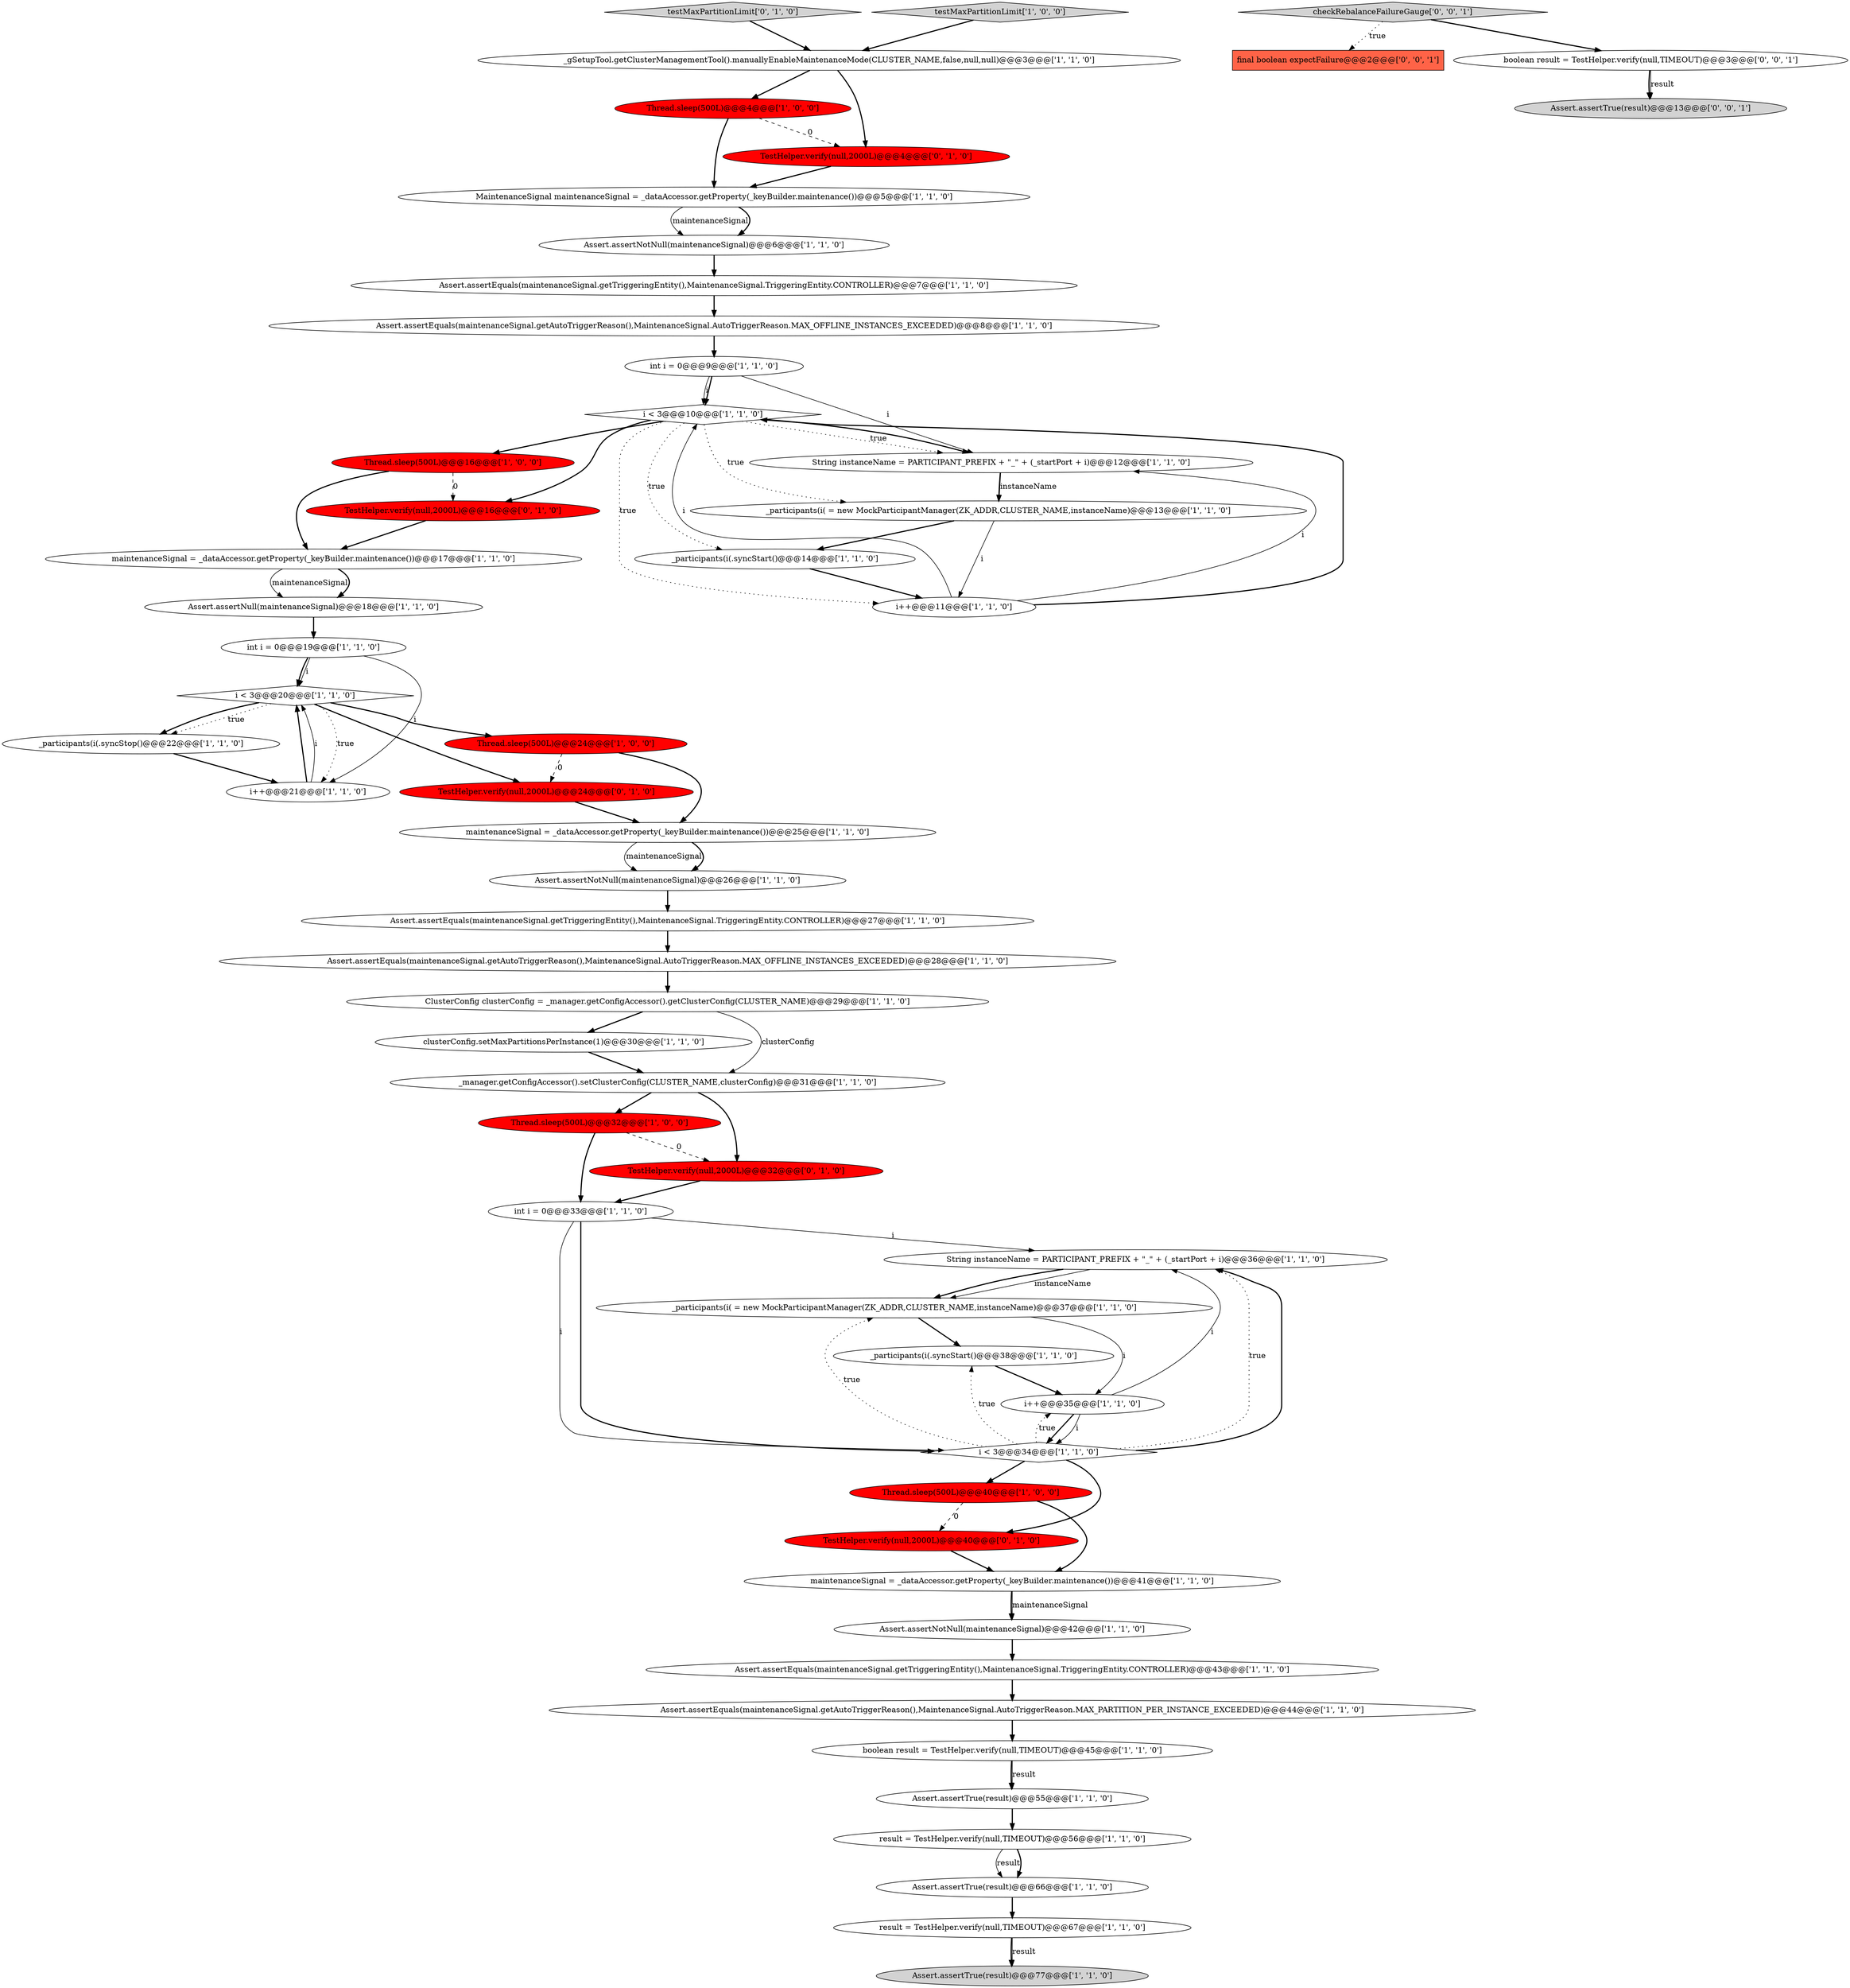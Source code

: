 digraph {
27 [style = filled, label = "String instanceName = PARTICIPANT_PREFIX + \"_\" + (_startPort + i)@@@36@@@['1', '1', '0']", fillcolor = white, shape = ellipse image = "AAA0AAABBB1BBB"];
39 [style = filled, label = "int i = 0@@@19@@@['1', '1', '0']", fillcolor = white, shape = ellipse image = "AAA0AAABBB1BBB"];
6 [style = filled, label = "Assert.assertTrue(result)@@@55@@@['1', '1', '0']", fillcolor = white, shape = ellipse image = "AAA0AAABBB1BBB"];
14 [style = filled, label = "Assert.assertEquals(maintenanceSignal.getAutoTriggerReason(),MaintenanceSignal.AutoTriggerReason.MAX_OFFLINE_INSTANCES_EXCEEDED)@@@8@@@['1', '1', '0']", fillcolor = white, shape = ellipse image = "AAA0AAABBB1BBB"];
45 [style = filled, label = "Assert.assertTrue(result)@@@77@@@['1', '1', '0']", fillcolor = lightgray, shape = ellipse image = "AAA0AAABBB1BBB"];
38 [style = filled, label = "Assert.assertEquals(maintenanceSignal.getAutoTriggerReason(),MaintenanceSignal.AutoTriggerReason.MAX_OFFLINE_INSTANCES_EXCEEDED)@@@28@@@['1', '1', '0']", fillcolor = white, shape = ellipse image = "AAA0AAABBB1BBB"];
9 [style = filled, label = "Assert.assertEquals(maintenanceSignal.getTriggeringEntity(),MaintenanceSignal.TriggeringEntity.CONTROLLER)@@@43@@@['1', '1', '0']", fillcolor = white, shape = ellipse image = "AAA0AAABBB1BBB"];
28 [style = filled, label = "Thread.sleep(500L)@@@4@@@['1', '0', '0']", fillcolor = red, shape = ellipse image = "AAA1AAABBB1BBB"];
48 [style = filled, label = "testMaxPartitionLimit['0', '1', '0']", fillcolor = lightgray, shape = diamond image = "AAA0AAABBB2BBB"];
13 [style = filled, label = "Assert.assertEquals(maintenanceSignal.getTriggeringEntity(),MaintenanceSignal.TriggeringEntity.CONTROLLER)@@@7@@@['1', '1', '0']", fillcolor = white, shape = ellipse image = "AAA0AAABBB1BBB"];
54 [style = filled, label = "final boolean expectFailure@@@2@@@['0', '0', '1']", fillcolor = tomato, shape = box image = "AAA0AAABBB3BBB"];
0 [style = filled, label = "String instanceName = PARTICIPANT_PREFIX + \"_\" + (_startPort + i)@@@12@@@['1', '1', '0']", fillcolor = white, shape = ellipse image = "AAA0AAABBB1BBB"];
47 [style = filled, label = "TestHelper.verify(null,2000L)@@@40@@@['0', '1', '0']", fillcolor = red, shape = ellipse image = "AAA1AAABBB2BBB"];
25 [style = filled, label = "result = TestHelper.verify(null,TIMEOUT)@@@67@@@['1', '1', '0']", fillcolor = white, shape = ellipse image = "AAA0AAABBB1BBB"];
26 [style = filled, label = "maintenanceSignal = _dataAccessor.getProperty(_keyBuilder.maintenance())@@@25@@@['1', '1', '0']", fillcolor = white, shape = ellipse image = "AAA0AAABBB1BBB"];
36 [style = filled, label = "testMaxPartitionLimit['1', '0', '0']", fillcolor = lightgray, shape = diamond image = "AAA0AAABBB1BBB"];
4 [style = filled, label = "Assert.assertNotNull(maintenanceSignal)@@@42@@@['1', '1', '0']", fillcolor = white, shape = ellipse image = "AAA0AAABBB1BBB"];
41 [style = filled, label = "i < 3@@@20@@@['1', '1', '0']", fillcolor = white, shape = diamond image = "AAA0AAABBB1BBB"];
43 [style = filled, label = "Thread.sleep(500L)@@@40@@@['1', '0', '0']", fillcolor = red, shape = ellipse image = "AAA1AAABBB1BBB"];
29 [style = filled, label = "Assert.assertEquals(maintenanceSignal.getTriggeringEntity(),MaintenanceSignal.TriggeringEntity.CONTROLLER)@@@27@@@['1', '1', '0']", fillcolor = white, shape = ellipse image = "AAA0AAABBB1BBB"];
51 [style = filled, label = "TestHelper.verify(null,2000L)@@@4@@@['0', '1', '0']", fillcolor = red, shape = ellipse image = "AAA1AAABBB2BBB"];
40 [style = filled, label = "_gSetupTool.getClusterManagementTool().manuallyEnableMaintenanceMode(CLUSTER_NAME,false,null,null)@@@3@@@['1', '1', '0']", fillcolor = white, shape = ellipse image = "AAA0AAABBB1BBB"];
10 [style = filled, label = "_manager.getConfigAccessor().setClusterConfig(CLUSTER_NAME,clusterConfig)@@@31@@@['1', '1', '0']", fillcolor = white, shape = ellipse image = "AAA0AAABBB1BBB"];
44 [style = filled, label = "Thread.sleep(500L)@@@32@@@['1', '0', '0']", fillcolor = red, shape = ellipse image = "AAA1AAABBB1BBB"];
34 [style = filled, label = "_participants(i( = new MockParticipantManager(ZK_ADDR,CLUSTER_NAME,instanceName)@@@13@@@['1', '1', '0']", fillcolor = white, shape = ellipse image = "AAA0AAABBB1BBB"];
24 [style = filled, label = "_participants(i(.syncStop()@@@22@@@['1', '1', '0']", fillcolor = white, shape = ellipse image = "AAA0AAABBB1BBB"];
21 [style = filled, label = "int i = 0@@@33@@@['1', '1', '0']", fillcolor = white, shape = ellipse image = "AAA0AAABBB1BBB"];
37 [style = filled, label = "int i = 0@@@9@@@['1', '1', '0']", fillcolor = white, shape = ellipse image = "AAA0AAABBB1BBB"];
23 [style = filled, label = "_participants(i( = new MockParticipantManager(ZK_ADDR,CLUSTER_NAME,instanceName)@@@37@@@['1', '1', '0']", fillcolor = white, shape = ellipse image = "AAA0AAABBB1BBB"];
46 [style = filled, label = "TestHelper.verify(null,2000L)@@@32@@@['0', '1', '0']", fillcolor = red, shape = ellipse image = "AAA1AAABBB2BBB"];
5 [style = filled, label = "i < 3@@@34@@@['1', '1', '0']", fillcolor = white, shape = diamond image = "AAA0AAABBB1BBB"];
52 [style = filled, label = "boolean result = TestHelper.verify(null,TIMEOUT)@@@3@@@['0', '0', '1']", fillcolor = white, shape = ellipse image = "AAA0AAABBB3BBB"];
53 [style = filled, label = "checkRebalanceFailureGauge['0', '0', '1']", fillcolor = lightgray, shape = diamond image = "AAA0AAABBB3BBB"];
7 [style = filled, label = "Assert.assertNotNull(maintenanceSignal)@@@26@@@['1', '1', '0']", fillcolor = white, shape = ellipse image = "AAA0AAABBB1BBB"];
1 [style = filled, label = "clusterConfig.setMaxPartitionsPerInstance(1)@@@30@@@['1', '1', '0']", fillcolor = white, shape = ellipse image = "AAA0AAABBB1BBB"];
15 [style = filled, label = "boolean result = TestHelper.verify(null,TIMEOUT)@@@45@@@['1', '1', '0']", fillcolor = white, shape = ellipse image = "AAA0AAABBB1BBB"];
17 [style = filled, label = "maintenanceSignal = _dataAccessor.getProperty(_keyBuilder.maintenance())@@@17@@@['1', '1', '0']", fillcolor = white, shape = ellipse image = "AAA0AAABBB1BBB"];
12 [style = filled, label = "_participants(i(.syncStart()@@@38@@@['1', '1', '0']", fillcolor = white, shape = ellipse image = "AAA0AAABBB1BBB"];
42 [style = filled, label = "Assert.assertNotNull(maintenanceSignal)@@@6@@@['1', '1', '0']", fillcolor = white, shape = ellipse image = "AAA0AAABBB1BBB"];
32 [style = filled, label = "Thread.sleep(500L)@@@24@@@['1', '0', '0']", fillcolor = red, shape = ellipse image = "AAA1AAABBB1BBB"];
35 [style = filled, label = "i++@@@35@@@['1', '1', '0']", fillcolor = white, shape = ellipse image = "AAA0AAABBB1BBB"];
33 [style = filled, label = "i++@@@21@@@['1', '1', '0']", fillcolor = white, shape = ellipse image = "AAA0AAABBB1BBB"];
49 [style = filled, label = "TestHelper.verify(null,2000L)@@@16@@@['0', '1', '0']", fillcolor = red, shape = ellipse image = "AAA1AAABBB2BBB"];
30 [style = filled, label = "_participants(i(.syncStart()@@@14@@@['1', '1', '0']", fillcolor = white, shape = ellipse image = "AAA0AAABBB1BBB"];
11 [style = filled, label = "Assert.assertNull(maintenanceSignal)@@@18@@@['1', '1', '0']", fillcolor = white, shape = ellipse image = "AAA0AAABBB1BBB"];
19 [style = filled, label = "i < 3@@@10@@@['1', '1', '0']", fillcolor = white, shape = diamond image = "AAA0AAABBB1BBB"];
20 [style = filled, label = "MaintenanceSignal maintenanceSignal = _dataAccessor.getProperty(_keyBuilder.maintenance())@@@5@@@['1', '1', '0']", fillcolor = white, shape = ellipse image = "AAA0AAABBB1BBB"];
2 [style = filled, label = "ClusterConfig clusterConfig = _manager.getConfigAccessor().getClusterConfig(CLUSTER_NAME)@@@29@@@['1', '1', '0']", fillcolor = white, shape = ellipse image = "AAA0AAABBB1BBB"];
8 [style = filled, label = "Thread.sleep(500L)@@@16@@@['1', '0', '0']", fillcolor = red, shape = ellipse image = "AAA1AAABBB1BBB"];
18 [style = filled, label = "result = TestHelper.verify(null,TIMEOUT)@@@56@@@['1', '1', '0']", fillcolor = white, shape = ellipse image = "AAA0AAABBB1BBB"];
3 [style = filled, label = "maintenanceSignal = _dataAccessor.getProperty(_keyBuilder.maintenance())@@@41@@@['1', '1', '0']", fillcolor = white, shape = ellipse image = "AAA0AAABBB1BBB"];
16 [style = filled, label = "Assert.assertTrue(result)@@@66@@@['1', '1', '0']", fillcolor = white, shape = ellipse image = "AAA0AAABBB1BBB"];
22 [style = filled, label = "Assert.assertEquals(maintenanceSignal.getAutoTriggerReason(),MaintenanceSignal.AutoTriggerReason.MAX_PARTITION_PER_INSTANCE_EXCEEDED)@@@44@@@['1', '1', '0']", fillcolor = white, shape = ellipse image = "AAA0AAABBB1BBB"];
55 [style = filled, label = "Assert.assertTrue(result)@@@13@@@['0', '0', '1']", fillcolor = lightgray, shape = ellipse image = "AAA0AAABBB3BBB"];
50 [style = filled, label = "TestHelper.verify(null,2000L)@@@24@@@['0', '1', '0']", fillcolor = red, shape = ellipse image = "AAA1AAABBB2BBB"];
31 [style = filled, label = "i++@@@11@@@['1', '1', '0']", fillcolor = white, shape = ellipse image = "AAA0AAABBB1BBB"];
17->11 [style = solid, label="maintenanceSignal"];
22->15 [style = bold, label=""];
20->42 [style = solid, label="maintenanceSignal"];
28->20 [style = bold, label=""];
25->45 [style = bold, label=""];
31->19 [style = solid, label="i"];
5->23 [style = dotted, label="true"];
26->7 [style = solid, label="maintenanceSignal"];
18->16 [style = solid, label="result"];
31->0 [style = solid, label="i"];
52->55 [style = bold, label=""];
5->12 [style = dotted, label="true"];
3->4 [style = bold, label=""];
43->3 [style = bold, label=""];
46->21 [style = bold, label=""];
3->4 [style = solid, label="maintenanceSignal"];
0->34 [style = solid, label="instanceName"];
35->27 [style = solid, label="i"];
23->12 [style = bold, label=""];
41->33 [style = dotted, label="true"];
13->14 [style = bold, label=""];
14->37 [style = bold, label=""];
7->29 [style = bold, label=""];
41->32 [style = bold, label=""];
44->21 [style = bold, label=""];
26->7 [style = bold, label=""];
35->5 [style = solid, label="i"];
52->55 [style = solid, label="result"];
40->51 [style = bold, label=""];
53->52 [style = bold, label=""];
41->24 [style = dotted, label="true"];
33->41 [style = bold, label=""];
12->35 [style = bold, label=""];
32->26 [style = bold, label=""];
38->2 [style = bold, label=""];
8->17 [style = bold, label=""];
35->5 [style = bold, label=""];
0->34 [style = bold, label=""];
10->44 [style = bold, label=""];
21->5 [style = solid, label="i"];
19->0 [style = dotted, label="true"];
33->41 [style = solid, label="i"];
39->41 [style = bold, label=""];
29->38 [style = bold, label=""];
49->17 [style = bold, label=""];
2->10 [style = solid, label="clusterConfig"];
39->41 [style = solid, label="i"];
41->50 [style = bold, label=""];
9->22 [style = bold, label=""];
4->9 [style = bold, label=""];
19->34 [style = dotted, label="true"];
36->40 [style = bold, label=""];
47->3 [style = bold, label=""];
2->1 [style = bold, label=""];
6->18 [style = bold, label=""];
39->33 [style = solid, label="i"];
19->30 [style = dotted, label="true"];
28->51 [style = dashed, label="0"];
51->20 [style = bold, label=""];
19->0 [style = bold, label=""];
24->33 [style = bold, label=""];
21->5 [style = bold, label=""];
21->27 [style = solid, label="i"];
5->35 [style = dotted, label="true"];
23->35 [style = solid, label="i"];
30->31 [style = bold, label=""];
32->50 [style = dashed, label="0"];
5->27 [style = dotted, label="true"];
20->42 [style = bold, label=""];
37->19 [style = solid, label="i"];
44->46 [style = dashed, label="0"];
25->45 [style = solid, label="result"];
31->19 [style = bold, label=""];
19->31 [style = dotted, label="true"];
18->16 [style = bold, label=""];
50->26 [style = bold, label=""];
42->13 [style = bold, label=""];
27->23 [style = solid, label="instanceName"];
41->24 [style = bold, label=""];
10->46 [style = bold, label=""];
16->25 [style = bold, label=""];
15->6 [style = bold, label=""];
40->28 [style = bold, label=""];
34->30 [style = bold, label=""];
48->40 [style = bold, label=""];
19->8 [style = bold, label=""];
5->43 [style = bold, label=""];
5->47 [style = bold, label=""];
15->6 [style = solid, label="result"];
43->47 [style = dashed, label="0"];
19->49 [style = bold, label=""];
37->0 [style = solid, label="i"];
11->39 [style = bold, label=""];
27->23 [style = bold, label=""];
37->19 [style = bold, label=""];
5->27 [style = bold, label=""];
53->54 [style = dotted, label="true"];
1->10 [style = bold, label=""];
34->31 [style = solid, label="i"];
8->49 [style = dashed, label="0"];
17->11 [style = bold, label=""];
}
